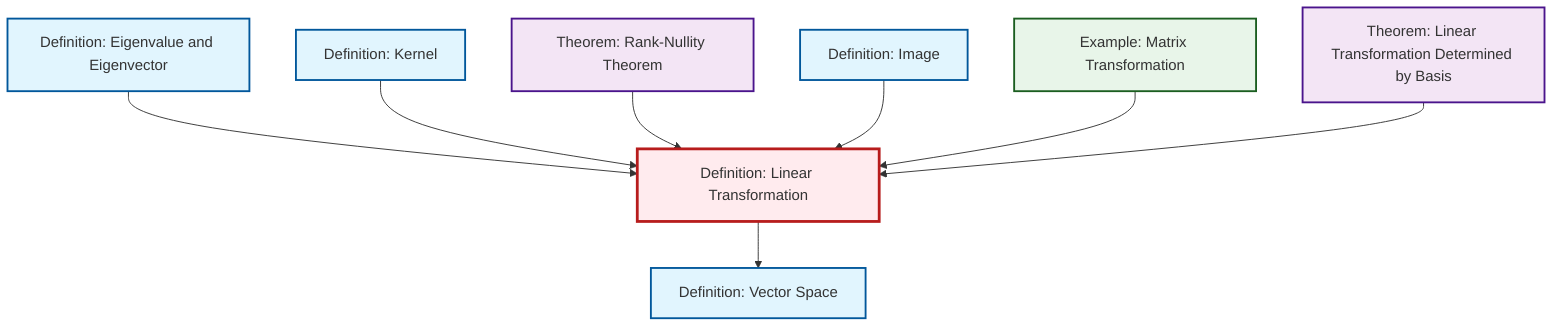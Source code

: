 graph TD
    classDef definition fill:#e1f5fe,stroke:#01579b,stroke-width:2px
    classDef theorem fill:#f3e5f5,stroke:#4a148c,stroke-width:2px
    classDef axiom fill:#fff3e0,stroke:#e65100,stroke-width:2px
    classDef example fill:#e8f5e9,stroke:#1b5e20,stroke-width:2px
    classDef current fill:#ffebee,stroke:#b71c1c,stroke-width:3px
    ex-matrix-transformation["Example: Matrix Transformation"]:::example
    def-kernel["Definition: Kernel"]:::definition
    def-eigenvalue-eigenvector["Definition: Eigenvalue and Eigenvector"]:::definition
    def-vector-space["Definition: Vector Space"]:::definition
    thm-linear-transformation-basis["Theorem: Linear Transformation Determined by Basis"]:::theorem
    def-image["Definition: Image"]:::definition
    thm-rank-nullity["Theorem: Rank-Nullity Theorem"]:::theorem
    def-linear-transformation["Definition: Linear Transformation"]:::definition
    def-eigenvalue-eigenvector --> def-linear-transformation
    def-kernel --> def-linear-transformation
    thm-rank-nullity --> def-linear-transformation
    def-linear-transformation --> def-vector-space
    def-image --> def-linear-transformation
    ex-matrix-transformation --> def-linear-transformation
    thm-linear-transformation-basis --> def-linear-transformation
    class def-linear-transformation current